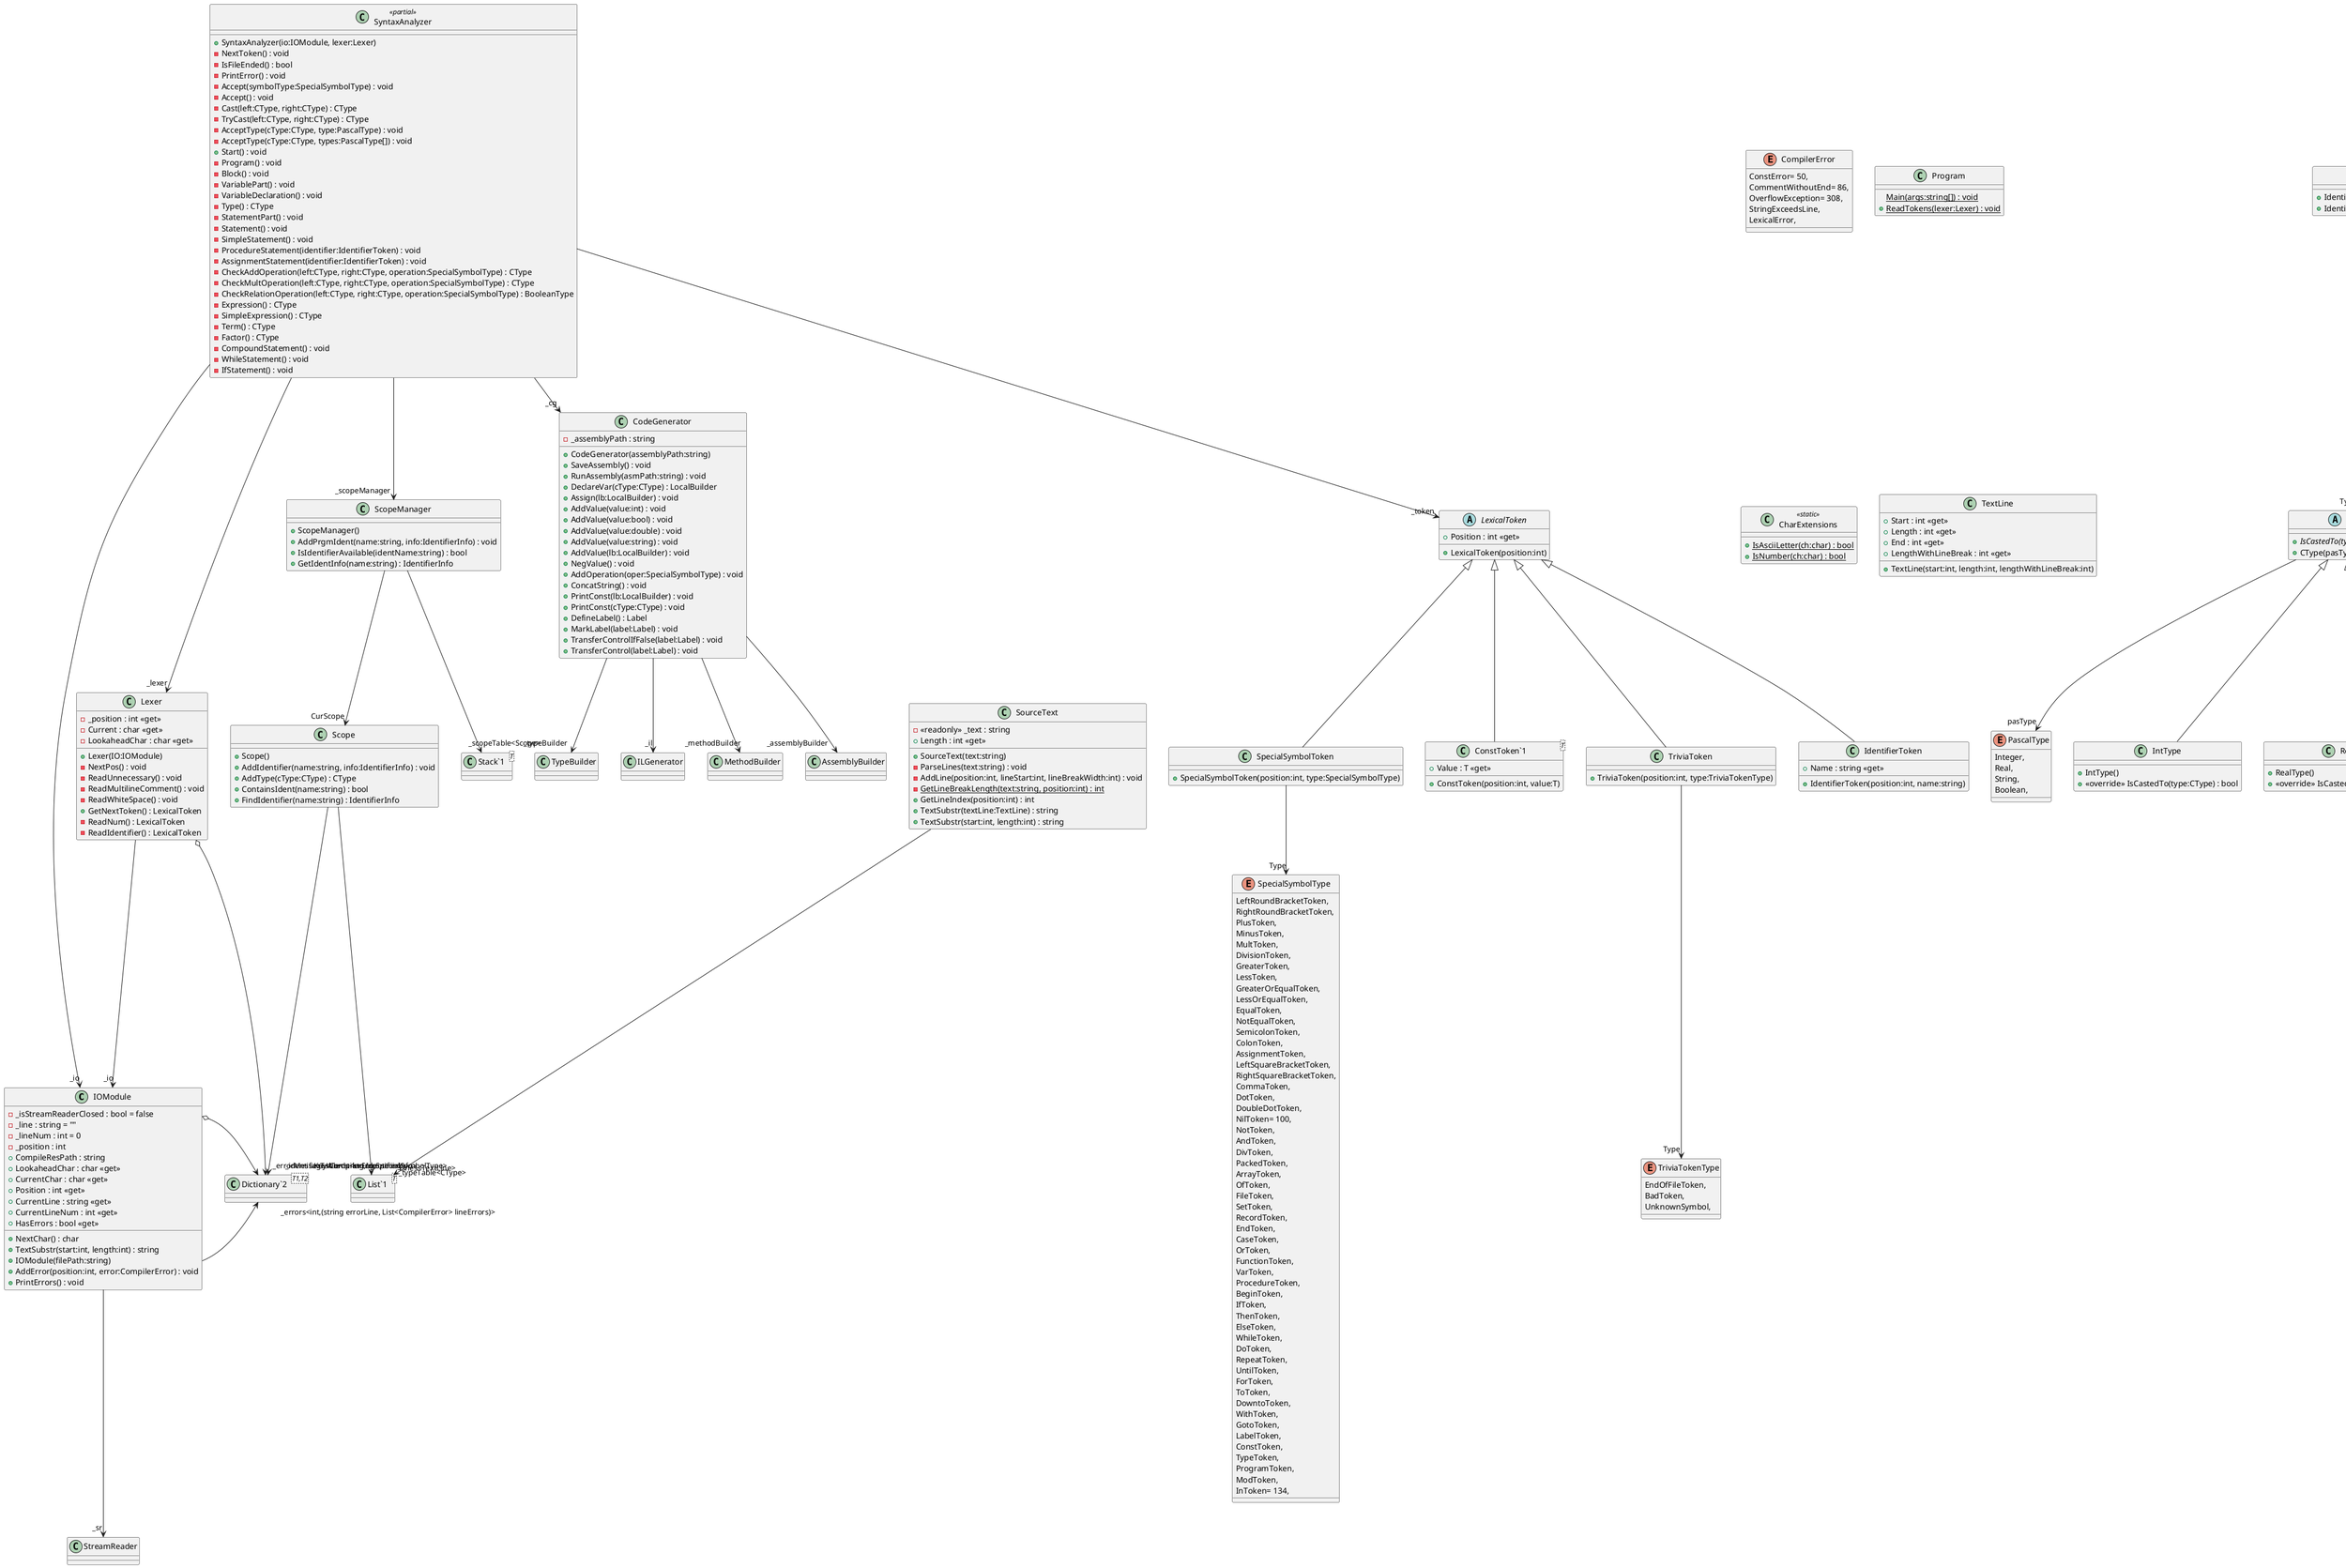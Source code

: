 @startuml
class IOModule {
    - _isStreamReaderClosed : bool = false
    - _line : string = ""
    - _lineNum : int = 0
    - _position : int
    + CompileResPath : string
    + LookaheadChar : char <<get>>
    + CurrentChar : char <<get>>
    + Position : int <<get>>
    + NextChar() : char
    + TextSubstr(start:int, length:int) : string
    + CurrentLine : string <<get>>
    + CurrentLineNum : int <<get>>
    + HasErrors : bool <<get>>
    + IOModule(filePath:string)
    + AddError(position:int, error:CompilerError) : void
    + PrintErrors() : void
}
enum CompilerError {
    ConstError= 50,
    CommentWithoutEnd= 86,
    OverflowException= 308,
    StringExceedsLine,
    LexicalError,
}
class "Dictionary`2"<T1,T2> {
}
IOModule --> "_sr" StreamReader
IOModule --> "_errors<int,(string errorLine, List<CompilerError> lineErrors)>" "Dictionary`2"
IOModule o-> "_errorMessage<CompilerError,string>" "Dictionary`2"
class Lexer {
    - _position : int <<get>>
    - Current : char <<get>>
    - LookaheadChar : char <<get>>
    + Lexer(IO:IOModule)
    - NextPos() : void
    - ReadUnnecessary() : void
    - ReadMultilineComment() : void
    - ReadWhiteSpace() : void
    + GetNextToken() : LexicalToken
    - ReadNum() : LexicalToken
    - ReadIdentifier() : LexicalToken
}
class "Dictionary`2"<T1,T2> {
}
Lexer --> "_io" IOModule
Lexer o-> "KeyWords<string,SpecialSymbolType>" "Dictionary`2"
class Program {
    {static} Main(args:string[]) : void
    + {static} ReadTokens(lexer:Lexer) : void
}
class CharExtensions <<static>> {
    + {static} IsAsciiLetter(ch:char) : bool
    + {static} IsNumber(ch:char) : bool
}
class CodeGenerator {
    - _assemblyPath : string
    + CodeGenerator(assemblyPath:string)
    + SaveAssembly() : void
    + RunAssembly(asmPath:string) : void
    + DeclareVar(cType:CType) : LocalBuilder
    + Assign(lb:LocalBuilder) : void
    + AddValue(value:int) : void
    + AddValue(value:bool) : void
    + AddValue(value:double) : void
    + AddValue(value:string) : void
    + AddValue(lb:LocalBuilder) : void
    + NegValue() : void
    + AddOperation(oper:SpecialSymbolType) : void
    + ConcatString() : void
    + PrintConst(lb:LocalBuilder) : void
    + PrintConst(cType:CType) : void
    + DefineLabel() : Label
    + MarkLabel(label:Label) : void
    + TransferControlIfFalse(label:Label) : void
    + TransferControl(label:Label) : void
}
CodeGenerator --> "_assemblyBuilder" AssemblyBuilder
CodeGenerator --> "_typeBuilder" TypeBuilder
CodeGenerator --> "_il" ILGenerator
CodeGenerator --> "_methodBuilder" MethodBuilder
abstract class CType {
    + {abstract} IsCastedTo(type:CType) : bool
    + CType(pasType:PascalType)
}
enum PascalType {
    Integer,
    Real,
    String,
    Boolean,
}
class IntType {
    + IntType()
    + <<override>> IsCastedTo(type:CType) : bool
}
class RealType {
    + RealType()
    + <<override>> IsCastedTo(type:CType) : bool
}
class StringType {
    + StringType()
    + <<override>> IsCastedTo(type:CType) : bool
}
class BooleanType {
    + BooleanType()
    + <<override>> IsCastedTo(type:CType) : bool
}
CType --> "pasType" PascalType
CType <|-- IntType
CType <|-- RealType
CType <|-- StringType
CType <|-- BooleanType
class Scope {
    + Scope()
    + AddIdentifier(name:string, info:IdentifierInfo) : void
    + AddType(cType:CType) : CType
    + ContainsIdent(name:string) : bool
    + FindIdentifier(name:string) : IdentifierInfo
}
enum IdentifierPurpose {
    Const,
    Variable,
    ProgType,
    Procedure,
    Function,
}
class IdentifierInfo {
    + IdentifierInfo(purpose:IdentifierPurpose, cType:CType, localBuilder:LocalBuilder)
    + IdentifierInfo(purpose:IdentifierPurpose, cType:CType)
}
class "List`1"<T> {
}
class "Dictionary`2"<T1,T2> {
}
Scope --> "_typeTable<CType>" "List`1"
Scope --> "_identifierTable<string,IdentifierInfo>" "Dictionary`2"
IdentifierInfo --> "Purpose" IdentifierPurpose
IdentifierInfo --> "Type" CType
IdentifierInfo --> "LocalBuilder" LocalBuilder
class ScopeManager {
    + ScopeManager()
    + AddPrgmIdent(name:string, info:IdentifierInfo) : void
    + IsIdentifierAvailable(identName:string) : bool
    + GetIdentInfo(name:string) : IdentifierInfo
}
class "Stack`1"<T> {
}
ScopeManager --> "_scopeTable<Scope>" "Stack`1"
ScopeManager --> "CurScope" Scope
class SyntaxAnalyzer <<partial>> {
    + SyntaxAnalyzer(io:IOModule, lexer:Lexer)
    - NextToken() : void
    - IsFileEnded() : bool
    - PrintError() : void
    - Accept(symbolType:SpecialSymbolType) : void
    - Accept() : void
    - Cast(left:CType, right:CType) : CType
    - TryCast(left:CType, right:CType) : CType
    - AcceptType(cType:CType, type:PascalType) : void
    - AcceptType(cType:CType, types:PascalType[]) : void
    + Start() : void
    - Program() : void
    - Block() : void
    - VariablePart() : void
    - VariableDeclaration() : void
    - Type() : CType
    - StatementPart() : void
    - Statement() : void
    - SimpleStatement() : void
    - ProcedureStatement(identifier:IdentifierToken) : void
    - AssignmentStatement(identifier:IdentifierToken) : void
    - CheckAddOperation(left:CType, right:CType, operation:SpecialSymbolType) : CType
    - CheckMultOperation(left:CType, right:CType, operation:SpecialSymbolType) : CType
    - CheckRelationOperation(left:CType, right:CType, operation:SpecialSymbolType) : BooleanType
    - Expression() : CType
    - SimpleExpression() : CType
    - Term() : CType
    - Factor() : CType
    - CompoundStatement() : void
    - WhileStatement() : void
    - IfStatement() : void
}
SyntaxAnalyzer --> "_io" IOModule
SyntaxAnalyzer --> "_lexer" Lexer
SyntaxAnalyzer --> "_token" LexicalToken
SyntaxAnalyzer --> "_scopeManager" ScopeManager
SyntaxAnalyzer --> "_cg" CodeGenerator
class SourceText {
    - <<readonly>> _text : string
    + Length : int <<get>>
    + SourceText(text:string)
    - ParseLines(text:string) : void
    - AddLine(position:int, lineStart:int, lineBreakWidth:int) : void
    - {static} GetLineBreakLength(text:string, position:int) : int
    + GetLineIndex(position:int) : int
    + TextSubstr(textLine:TextLine) : string
    + TextSubstr(start:int, length:int) : string
}
class "List`1"<T> {
}
SourceText --> "Lines<TextLine>" "List`1"
class TextLine {
    + TextLine(start:int, length:int, lengthWithLineBreak:int)
    + Start : int <<get>>
    + Length : int <<get>>
    + End : int <<get>>
    + LengthWithLineBreak : int <<get>>
}
abstract class LexicalToken {
    + Position : int <<get>>
    + LexicalToken(position:int)
}
class IdentifierToken {
    + Name : string <<get>>
    + IdentifierToken(position:int, name:string)
}
class SpecialSymbolToken {
    + SpecialSymbolToken(position:int, type:SpecialSymbolType)
}
class "ConstToken`1"<T> {
    + Value : T <<get>>
    + ConstToken(position:int, value:T)
}
class TriviaToken {
    + TriviaToken(position:int, type:TriviaTokenType)
}
LexicalToken <|-- IdentifierToken
LexicalToken <|-- SpecialSymbolToken
SpecialSymbolToken --> "Type" SpecialSymbolType
LexicalToken <|-- "ConstToken`1"
LexicalToken <|-- TriviaToken
TriviaToken --> "Type" TriviaTokenType
enum SpecialSymbolType {
    LeftRoundBracketToken,
    RightRoundBracketToken,
    PlusToken,
    MinusToken,
    MultToken,
    DivisionToken,
    GreaterToken,
    LessToken,
    GreaterOrEqualToken,
    LessOrEqualToken,
    EqualToken,
    NotEqualToken,
    SemicolonToken,
    ColonToken,
    AssignmentToken,
    LeftSquareBracketToken,
    RightSquareBracketToken,
    CommaToken,
    DotToken,
    DoubleDotToken,
    NilToken= 100,
    NotToken,
    AndToken,
    DivToken,
    PackedToken,
    ArrayToken,
    OfToken,
    FileToken,
    SetToken,
    RecordToken,
    EndToken,
    CaseToken,
    OrToken,
    FunctionToken,
    VarToken,
    ProcedureToken,
    BeginToken,
    IfToken,
    ThenToken,
    ElseToken,
    WhileToken,
    DoToken,
    RepeatToken,
    UntilToken,
    ForToken,
    ToToken,
    DowntoToken,
    WithToken,
    GotoToken,
    LabelToken,
    ConstToken,
    TypeToken,
    ProgramToken,
    ModToken,
    InToken= 134,
}
enum TriviaTokenType {
    EndOfFileToken,
    BadToken,
    UnknownSymbol,
}
@enduml
